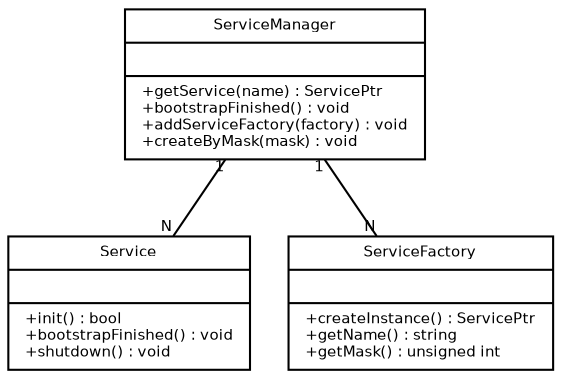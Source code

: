 digraph G {
	fontname = "Bitstream Vera Sans"
	fontsize = 8
	
	node [
		fontname = "Bitstream Vera Sans"
		fontsize = 7
		shape = "record"	
	]
	
	edge [
		fontname = "Bitstream Vera Sans"
		fontsize = 7
	]
	
	ServiceManager [
		label = "{ServiceManager||+getService(name) : ServicePtr\l+bootstrapFinished() : void\l+addServiceFactory(factory) : void\l+createByMask(mask) : void\l}"
	]
		
	Service [
		label = "{Service||+init() : bool\l+bootstrapFinished() : void\l+shutdown() : void\l}"
	]	
	
	ServiceFactory [
		label = "{ServiceFactory||+createInstance() : ServicePtr\l+getName() : string\l+getMask() : unsigned int\l}"
	]
	
	edge [
                arrowhead = "none"

                headlabel = "N"
                taillabel = "1"
        ]
	
	ServiceManager->Service
	ServiceManager->ServiceFactory
}